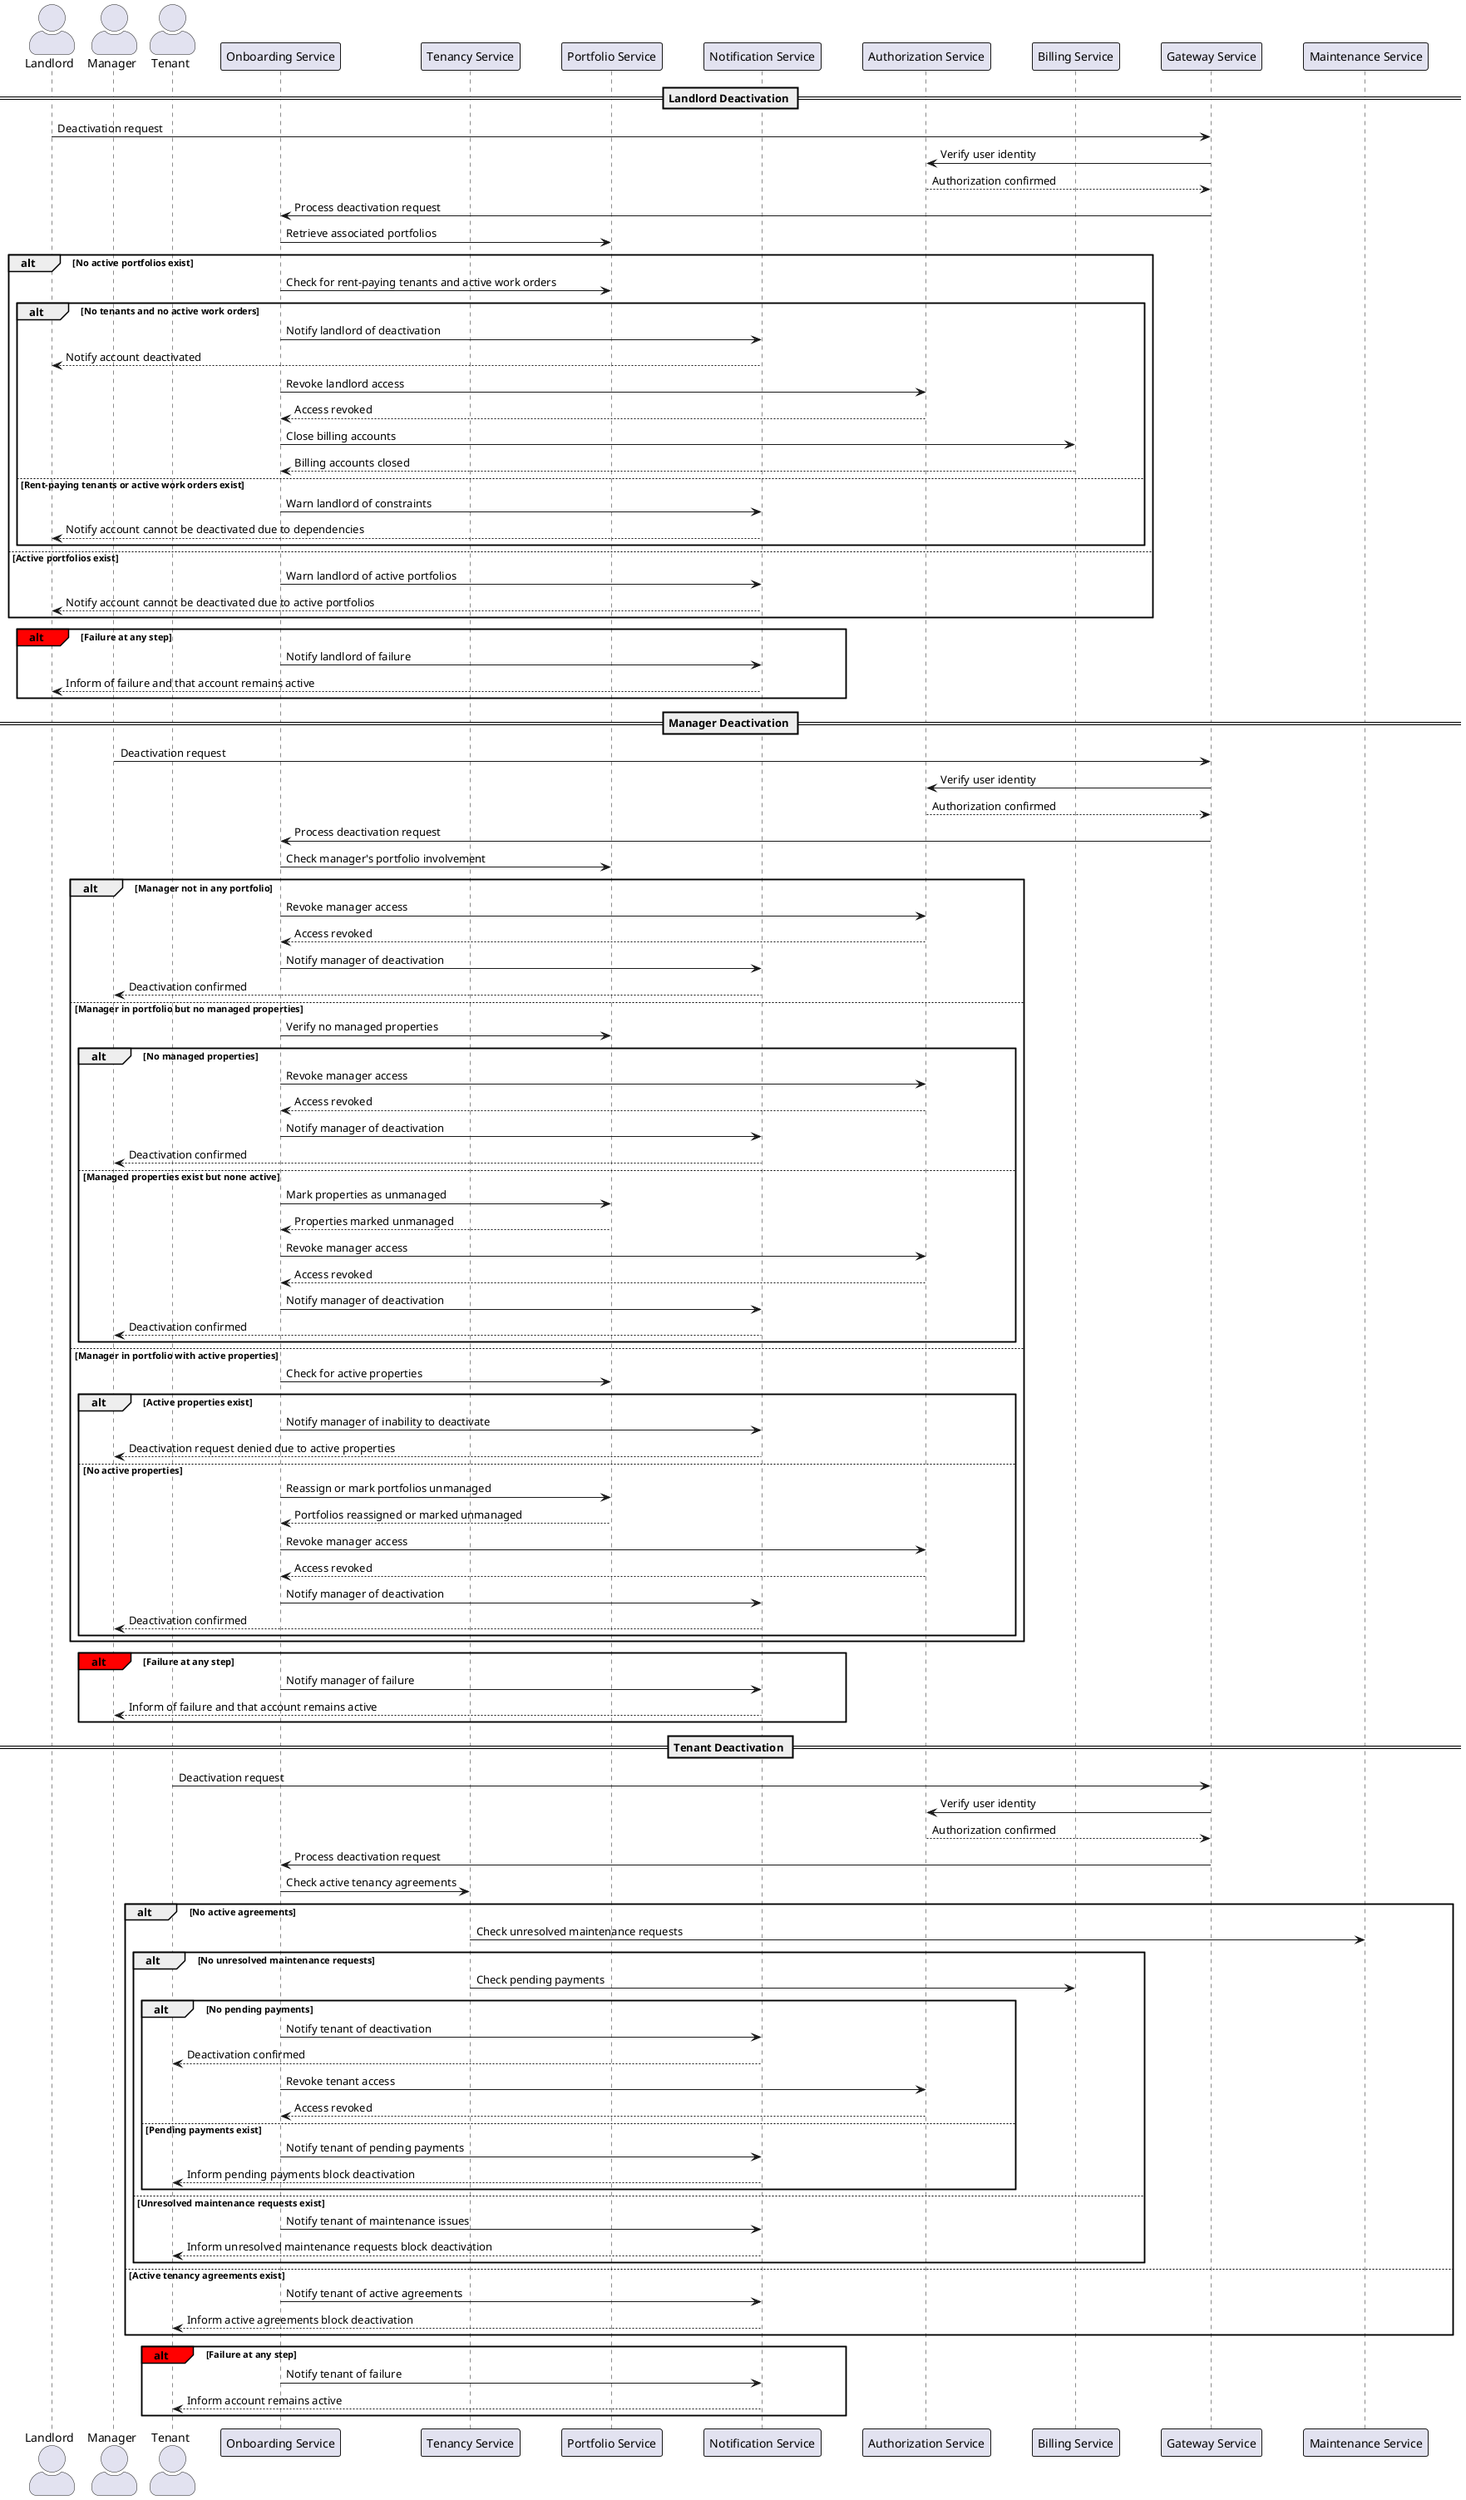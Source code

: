@startuml
skinparam actorStyle awesome
skinparam participantPadding 20
skinparam participantBorderThickness 1
skinparam Boxpadding 20

actor Landlord
actor Manager
actor Tenant
participant "Onboarding Service" as OnboardingService
participant "Tenancy Service" as TenancyService
participant "Portfolio Service" as PortfolioService
participant "Notification Service" as NotificationService
participant "Authorization Service" as AuthorizationService
participant "Billing Service" as BillingService
participant "Gateway Service" as GatewayService
participant "Maintenance Service" as MaintenanceService

== Landlord Deactivation ==
Landlord -> GatewayService: Deactivation request
GatewayService -> AuthorizationService: Verify user identity
AuthorizationService --> GatewayService: Authorization confirmed
GatewayService -> OnboardingService: Process deactivation request

OnboardingService -> PortfolioService: Retrieve associated portfolios
alt No active portfolios exist
    OnboardingService -> PortfolioService: Check for rent-paying tenants and active work orders
    alt No tenants and no active work orders
        OnboardingService -> NotificationService: Notify landlord of deactivation
        NotificationService --> Landlord: Notify account deactivated
        OnboardingService -> AuthorizationService: Revoke landlord access
        AuthorizationService --> OnboardingService: Access revoked
        OnboardingService -> BillingService: Close billing accounts
        BillingService --> OnboardingService: Billing accounts closed
    else Rent-paying tenants or active work orders exist
        OnboardingService -> NotificationService: Warn landlord of constraints
        NotificationService --> Landlord: Notify account cannot be deactivated due to dependencies
    end
else Active portfolios exist
    OnboardingService -> NotificationService: Warn landlord of active portfolios
    NotificationService --> Landlord: Notify account cannot be deactivated due to active portfolios
    end

alt#red Failure at any step
    OnboardingService -> NotificationService: Notify landlord of failure
    NotificationService --> Landlord: Inform of failure and that account remains active
end

== Manager Deactivation ==
Manager -> GatewayService: Deactivation request
GatewayService -> AuthorizationService: Verify user identity
AuthorizationService --> GatewayService: Authorization confirmed
GatewayService -> OnboardingService: Process deactivation request

OnboardingService -> PortfolioService: Check manager's portfolio involvement

alt Manager not in any portfolio
    OnboardingService -> AuthorizationService: Revoke manager access
    AuthorizationService --> OnboardingService: Access revoked
    OnboardingService -> NotificationService: Notify manager of deactivation
    NotificationService --> Manager: Deactivation confirmed
else Manager in portfolio but no managed properties
    OnboardingService -> PortfolioService: Verify no managed properties
    alt No managed properties
        OnboardingService -> AuthorizationService: Revoke manager access
        AuthorizationService --> OnboardingService: Access revoked
        OnboardingService -> NotificationService: Notify manager of deactivation
        NotificationService --> Manager: Deactivation confirmed
    else Managed properties exist but none active
        OnboardingService -> PortfolioService: Mark properties as unmanaged
        PortfolioService --> OnboardingService: Properties marked unmanaged
        OnboardingService -> AuthorizationService: Revoke manager access
        AuthorizationService --> OnboardingService: Access revoked
        OnboardingService -> NotificationService: Notify manager of deactivation
        NotificationService --> Manager: Deactivation confirmed
    end
else Manager in portfolio with active properties
    OnboardingService -> PortfolioService: Check for active properties
    alt Active properties exist
        OnboardingService -> NotificationService: Notify manager of inability to deactivate
        NotificationService --> Manager: Deactivation request denied due to active properties
    else No active properties
        OnboardingService -> PortfolioService: Reassign or mark portfolios unmanaged
        PortfolioService --> OnboardingService: Portfolios reassigned or marked unmanaged
        OnboardingService -> AuthorizationService: Revoke manager access
        AuthorizationService --> OnboardingService: Access revoked
        OnboardingService -> NotificationService: Notify manager of deactivation
        NotificationService --> Manager: Deactivation confirmed
    end
end

alt#red Failure at any step
    OnboardingService -> NotificationService: Notify manager of failure
    NotificationService --> Manager: Inform of failure and that account remains active
end

== Tenant Deactivation ==
Tenant -> GatewayService: Deactivation request
GatewayService -> AuthorizationService: Verify user identity
AuthorizationService --> GatewayService: Authorization confirmed
GatewayService -> OnboardingService: Process deactivation request

OnboardingService -> TenancyService: Check active tenancy agreements
alt No active agreements
    TenancyService -> MaintenanceService: Check unresolved maintenance requests
    alt No unresolved maintenance requests
        TenancyService -> BillingService: Check pending payments
        alt No pending payments
            OnboardingService -> NotificationService: Notify tenant of deactivation
            NotificationService --> Tenant: Deactivation confirmed
            OnboardingService -> AuthorizationService: Revoke tenant access
            AuthorizationService --> OnboardingService: Access revoked
        else Pending payments exist
            OnboardingService -> NotificationService: Notify tenant of pending payments
            NotificationService --> Tenant: Inform pending payments block deactivation
        end
    else Unresolved maintenance requests exist
        OnboardingService -> NotificationService: Notify tenant of maintenance issues
        NotificationService --> Tenant: Inform unresolved maintenance requests block deactivation
    end
else Active tenancy agreements exist
    OnboardingService -> NotificationService: Notify tenant of active agreements
    NotificationService --> Tenant: Inform active agreements block deactivation
end

alt#red Failure at any step
    OnboardingService -> NotificationService: Notify tenant of failure
    NotificationService --> Tenant: Inform account remains active
end
@enduml
